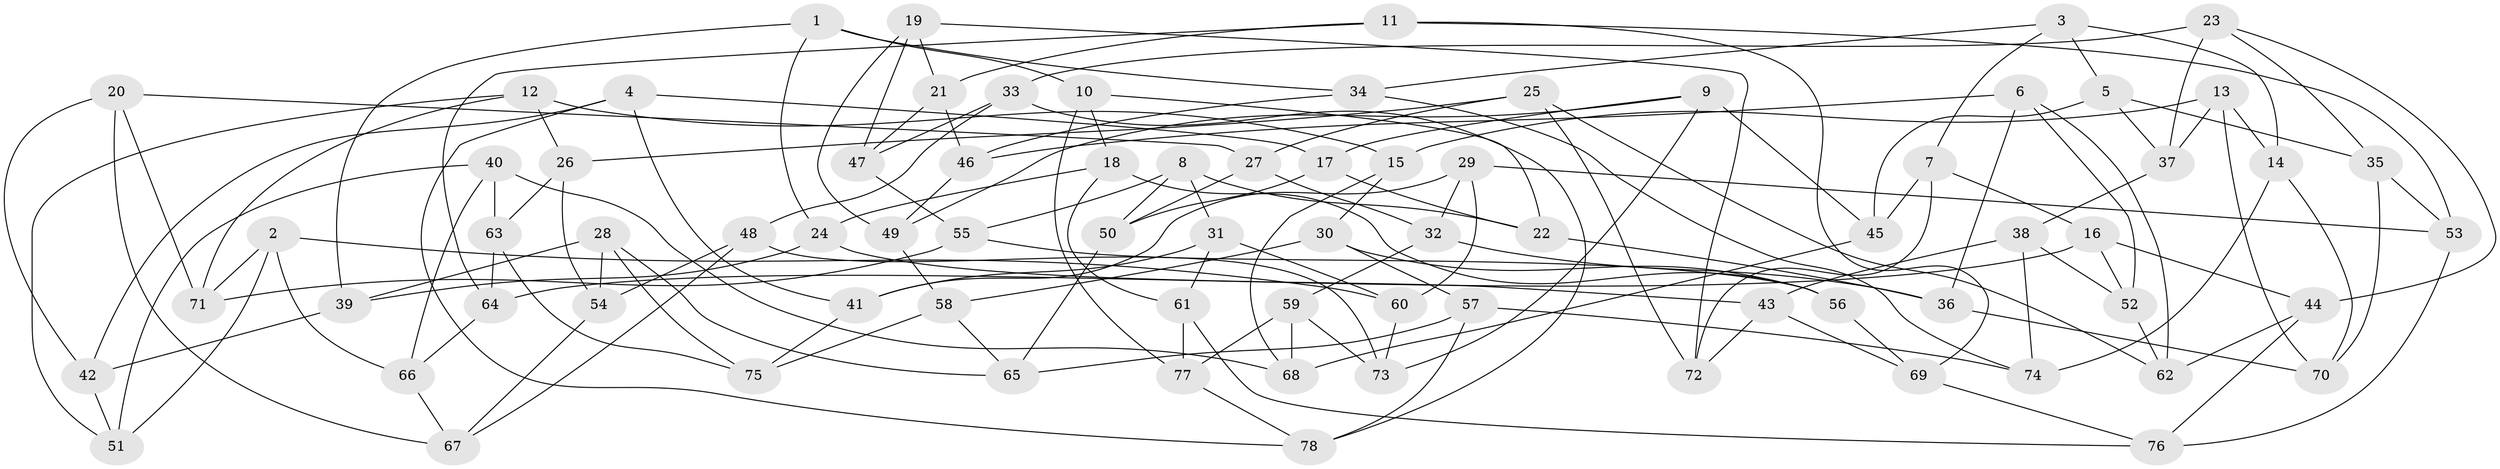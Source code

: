 // Generated by graph-tools (version 1.1) at 2025/16/03/09/25 04:16:26]
// undirected, 78 vertices, 156 edges
graph export_dot {
graph [start="1"]
  node [color=gray90,style=filled];
  1;
  2;
  3;
  4;
  5;
  6;
  7;
  8;
  9;
  10;
  11;
  12;
  13;
  14;
  15;
  16;
  17;
  18;
  19;
  20;
  21;
  22;
  23;
  24;
  25;
  26;
  27;
  28;
  29;
  30;
  31;
  32;
  33;
  34;
  35;
  36;
  37;
  38;
  39;
  40;
  41;
  42;
  43;
  44;
  45;
  46;
  47;
  48;
  49;
  50;
  51;
  52;
  53;
  54;
  55;
  56;
  57;
  58;
  59;
  60;
  61;
  62;
  63;
  64;
  65;
  66;
  67;
  68;
  69;
  70;
  71;
  72;
  73;
  74;
  75;
  76;
  77;
  78;
  1 -- 10;
  1 -- 39;
  1 -- 34;
  1 -- 24;
  2 -- 51;
  2 -- 60;
  2 -- 66;
  2 -- 71;
  3 -- 34;
  3 -- 7;
  3 -- 14;
  3 -- 5;
  4 -- 41;
  4 -- 17;
  4 -- 78;
  4 -- 42;
  5 -- 45;
  5 -- 35;
  5 -- 37;
  6 -- 36;
  6 -- 46;
  6 -- 62;
  6 -- 52;
  7 -- 45;
  7 -- 16;
  7 -- 72;
  8 -- 50;
  8 -- 55;
  8 -- 31;
  8 -- 22;
  9 -- 49;
  9 -- 17;
  9 -- 73;
  9 -- 45;
  10 -- 18;
  10 -- 77;
  10 -- 22;
  11 -- 21;
  11 -- 64;
  11 -- 53;
  11 -- 69;
  12 -- 71;
  12 -- 15;
  12 -- 26;
  12 -- 51;
  13 -- 15;
  13 -- 37;
  13 -- 14;
  13 -- 70;
  14 -- 74;
  14 -- 70;
  15 -- 30;
  15 -- 68;
  16 -- 44;
  16 -- 52;
  16 -- 64;
  17 -- 22;
  17 -- 50;
  18 -- 61;
  18 -- 56;
  18 -- 24;
  19 -- 21;
  19 -- 72;
  19 -- 47;
  19 -- 49;
  20 -- 71;
  20 -- 67;
  20 -- 27;
  20 -- 42;
  21 -- 47;
  21 -- 46;
  22 -- 36;
  23 -- 37;
  23 -- 33;
  23 -- 35;
  23 -- 44;
  24 -- 39;
  24 -- 43;
  25 -- 62;
  25 -- 26;
  25 -- 27;
  25 -- 72;
  26 -- 63;
  26 -- 54;
  27 -- 50;
  27 -- 32;
  28 -- 65;
  28 -- 54;
  28 -- 39;
  28 -- 75;
  29 -- 41;
  29 -- 53;
  29 -- 60;
  29 -- 32;
  30 -- 57;
  30 -- 56;
  30 -- 58;
  31 -- 60;
  31 -- 61;
  31 -- 41;
  32 -- 59;
  32 -- 36;
  33 -- 47;
  33 -- 48;
  33 -- 78;
  34 -- 74;
  34 -- 46;
  35 -- 53;
  35 -- 70;
  36 -- 70;
  37 -- 38;
  38 -- 74;
  38 -- 52;
  38 -- 43;
  39 -- 42;
  40 -- 66;
  40 -- 68;
  40 -- 63;
  40 -- 51;
  41 -- 75;
  42 -- 51;
  43 -- 72;
  43 -- 69;
  44 -- 76;
  44 -- 62;
  45 -- 68;
  46 -- 49;
  47 -- 55;
  48 -- 73;
  48 -- 54;
  48 -- 67;
  49 -- 58;
  50 -- 65;
  52 -- 62;
  53 -- 76;
  54 -- 67;
  55 -- 71;
  55 -- 56;
  56 -- 69;
  57 -- 65;
  57 -- 74;
  57 -- 78;
  58 -- 75;
  58 -- 65;
  59 -- 68;
  59 -- 77;
  59 -- 73;
  60 -- 73;
  61 -- 76;
  61 -- 77;
  63 -- 64;
  63 -- 75;
  64 -- 66;
  66 -- 67;
  69 -- 76;
  77 -- 78;
}
